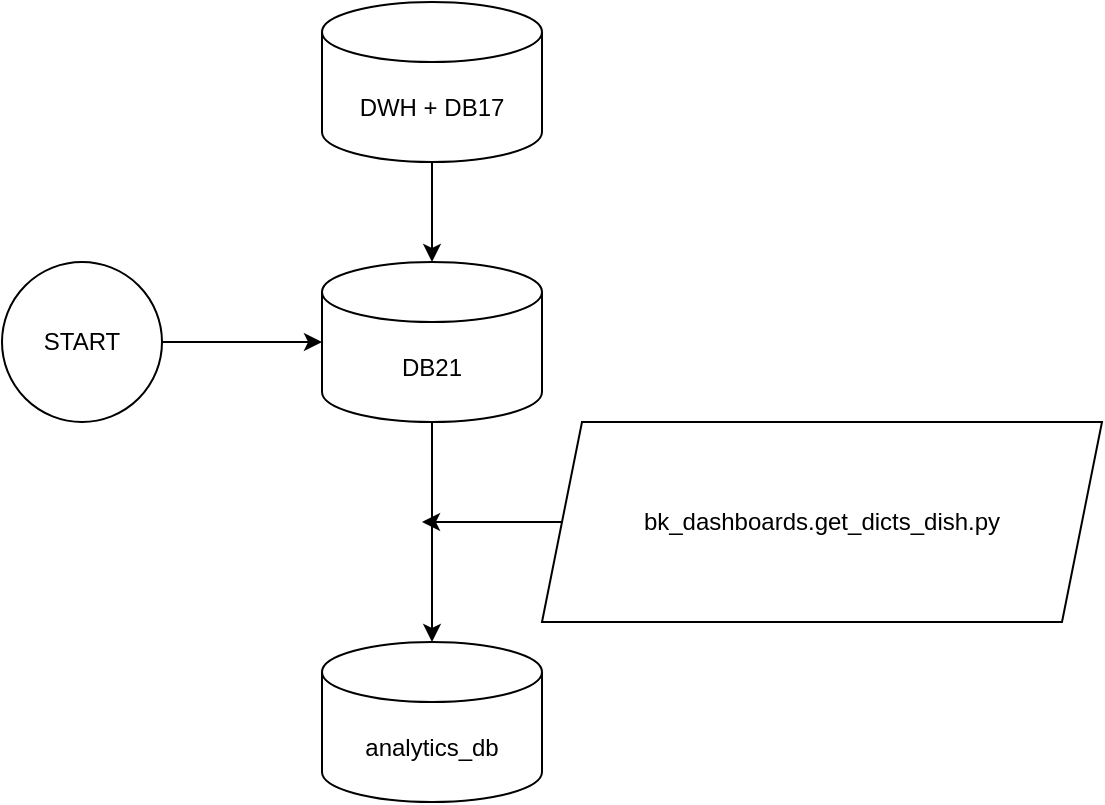 <mxfile version="22.1.0" type="github">
  <diagram name="Страница — 1" id="7ipt6c0Cwv-hGQ4qa9YM">
    <mxGraphModel dx="1660" dy="744" grid="1" gridSize="10" guides="1" tooltips="1" connect="1" arrows="1" fold="1" page="1" pageScale="1" pageWidth="827" pageHeight="1169" math="0" shadow="0">
      <root>
        <mxCell id="0" />
        <mxCell id="1" parent="0" />
        <mxCell id="H7D9fdDfUtXYIcQK3WAR-1" style="edgeStyle=orthogonalEdgeStyle;rounded=0;orthogonalLoop=1;jettySize=auto;html=1;" edge="1" parent="1" source="H7D9fdDfUtXYIcQK3WAR-2" target="H7D9fdDfUtXYIcQK3WAR-3">
          <mxGeometry relative="1" as="geometry" />
        </mxCell>
        <mxCell id="H7D9fdDfUtXYIcQK3WAR-2" value="DB21" style="shape=cylinder3;whiteSpace=wrap;html=1;boundedLbl=1;backgroundOutline=1;size=15;" vertex="1" parent="1">
          <mxGeometry x="230" y="180" width="110" height="80" as="geometry" />
        </mxCell>
        <mxCell id="H7D9fdDfUtXYIcQK3WAR-3" value="analytics_db" style="shape=cylinder3;whiteSpace=wrap;html=1;boundedLbl=1;backgroundOutline=1;size=15;" vertex="1" parent="1">
          <mxGeometry x="230" y="370" width="110" height="80" as="geometry" />
        </mxCell>
        <mxCell id="H7D9fdDfUtXYIcQK3WAR-4" value="START" style="ellipse;whiteSpace=wrap;html=1;aspect=fixed;" vertex="1" parent="1">
          <mxGeometry x="70" y="180" width="80" height="80" as="geometry" />
        </mxCell>
        <mxCell id="H7D9fdDfUtXYIcQK3WAR-5" style="edgeStyle=orthogonalEdgeStyle;rounded=0;orthogonalLoop=1;jettySize=auto;html=1;entryX=0;entryY=0.5;entryDx=0;entryDy=0;entryPerimeter=0;" edge="1" parent="1" source="H7D9fdDfUtXYIcQK3WAR-4" target="H7D9fdDfUtXYIcQK3WAR-2">
          <mxGeometry relative="1" as="geometry" />
        </mxCell>
        <mxCell id="H7D9fdDfUtXYIcQK3WAR-6" value="DWH + DB17" style="shape=cylinder3;whiteSpace=wrap;html=1;boundedLbl=1;backgroundOutline=1;size=15;" vertex="1" parent="1">
          <mxGeometry x="230" y="50" width="110" height="80" as="geometry" />
        </mxCell>
        <mxCell id="H7D9fdDfUtXYIcQK3WAR-7" style="edgeStyle=orthogonalEdgeStyle;rounded=0;orthogonalLoop=1;jettySize=auto;html=1;entryX=0.5;entryY=0;entryDx=0;entryDy=0;entryPerimeter=0;" edge="1" parent="1" source="H7D9fdDfUtXYIcQK3WAR-6" target="H7D9fdDfUtXYIcQK3WAR-2">
          <mxGeometry relative="1" as="geometry" />
        </mxCell>
        <mxCell id="H7D9fdDfUtXYIcQK3WAR-8" style="edgeStyle=orthogonalEdgeStyle;rounded=0;orthogonalLoop=1;jettySize=auto;html=1;" edge="1" parent="1" source="H7D9fdDfUtXYIcQK3WAR-9">
          <mxGeometry relative="1" as="geometry">
            <mxPoint x="280" y="310" as="targetPoint" />
          </mxGeometry>
        </mxCell>
        <mxCell id="H7D9fdDfUtXYIcQK3WAR-9" value="bk_dashboards.get_dicts_dish.py" style="shape=parallelogram;perimeter=parallelogramPerimeter;whiteSpace=wrap;html=1;fixedSize=1;" vertex="1" parent="1">
          <mxGeometry x="340" y="260" width="280" height="100" as="geometry" />
        </mxCell>
      </root>
    </mxGraphModel>
  </diagram>
</mxfile>
